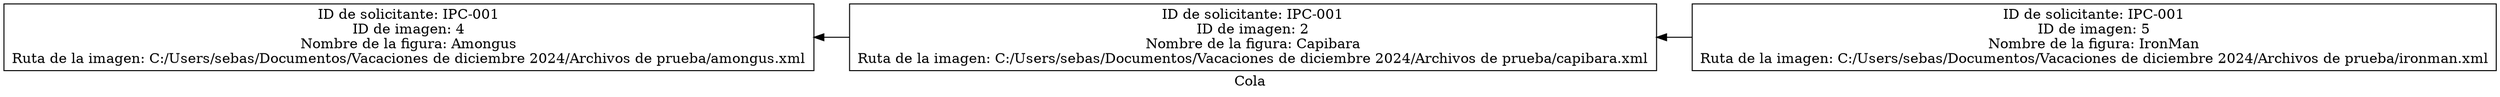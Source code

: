 digraph G {
    rankdir="RL";
    label="Cola";
    node[shape=box];
    nodo0[label="ID de solicitante: IPC-001\nID de imagen: 5\nNombre de la figura: IronMan\nRuta de la imagen: C:/Users/sebas/Documentos/Vacaciones de diciembre 2024/Archivos de prueba/ironman.xml\n"];
nodo1[label="ID de solicitante: IPC-001\nID de imagen: 2\nNombre de la figura: Capibara\nRuta de la imagen: C:/Users/sebas/Documentos/Vacaciones de diciembre 2024/Archivos de prueba/capibara.xml\n"];
nodo2[label="ID de solicitante: IPC-001\nID de imagen: 4\nNombre de la figura: Amongus\nRuta de la imagen: C:/Users/sebas/Documentos/Vacaciones de diciembre 2024/Archivos de prueba/amongus.xml\n"];
nodo0 -> nodo1;
nodo1 -> nodo2;
}